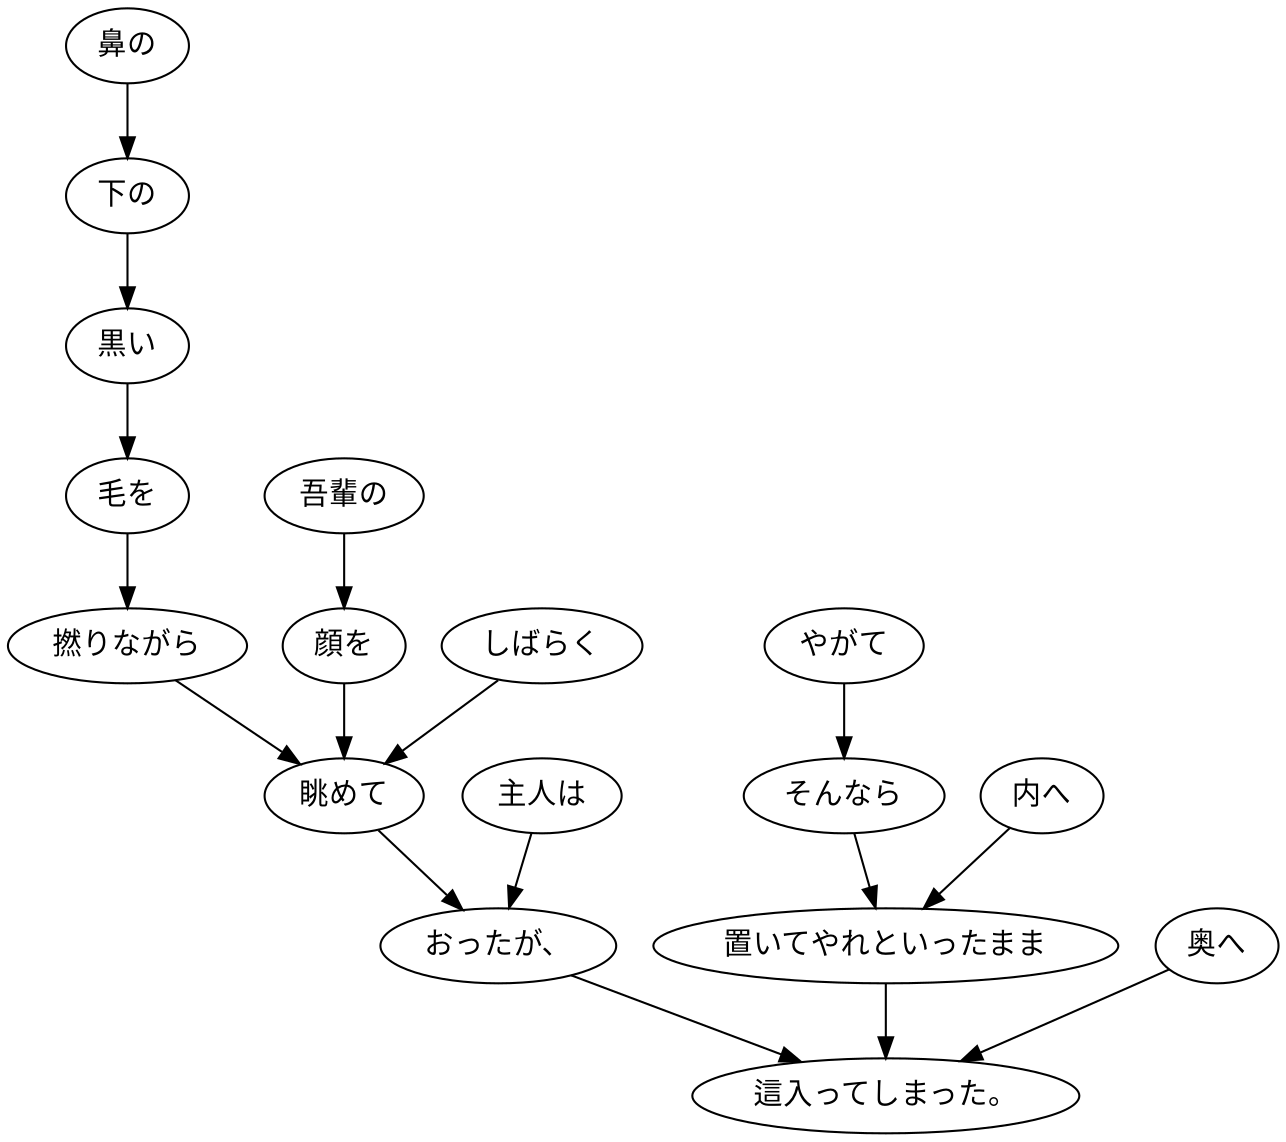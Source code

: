 digraph graph61 {
	node0 [label="主人は"];
	node1 [label="鼻の"];
	node2 [label="下の"];
	node3 [label="黒い"];
	node4 [label="毛を"];
	node5 [label="撚りながら"];
	node6 [label="吾輩の"];
	node7 [label="顔を"];
	node8 [label="しばらく"];
	node9 [label="眺めて"];
	node10 [label="おったが、"];
	node11 [label="やがて"];
	node12 [label="そんなら"];
	node13 [label="内へ"];
	node14 [label="置いてやれといったまま"];
	node15 [label="奥へ"];
	node16 [label="這入ってしまった。"];
	node0 -> node10;
	node1 -> node2;
	node2 -> node3;
	node3 -> node4;
	node4 -> node5;
	node5 -> node9;
	node6 -> node7;
	node7 -> node9;
	node8 -> node9;
	node9 -> node10;
	node10 -> node16;
	node11 -> node12;
	node12 -> node14;
	node13 -> node14;
	node14 -> node16;
	node15 -> node16;
}
